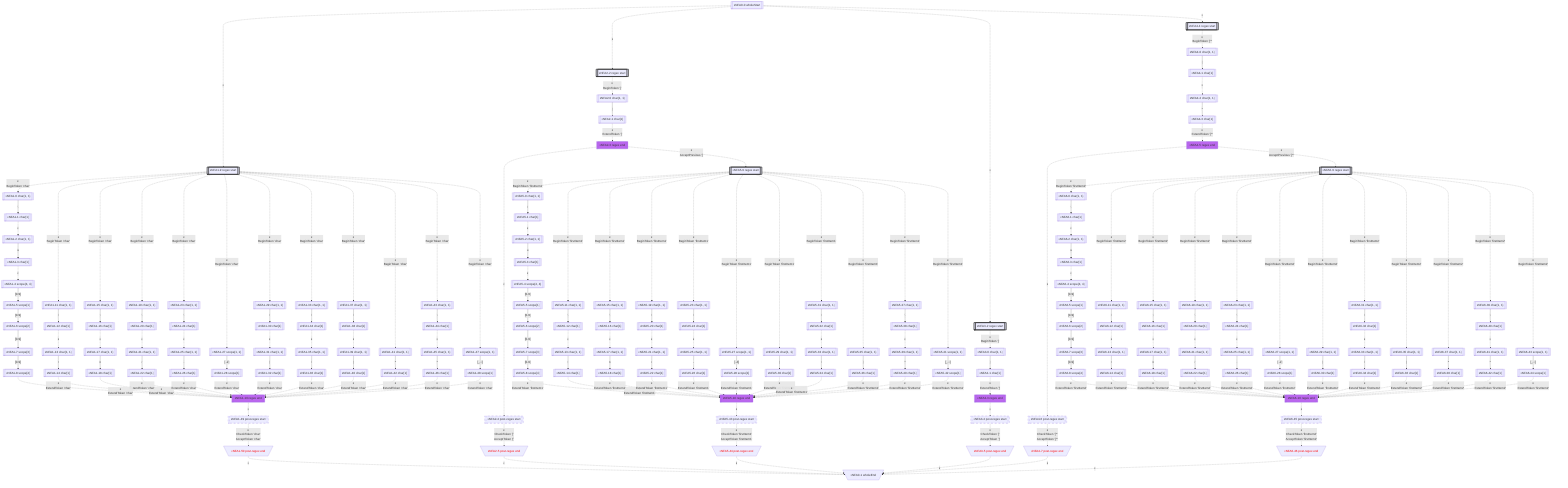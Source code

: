 flowchart
classDef c0001 color:#FF0000;
classDef c0010 stroke-dasharray: 10 10;
classDef c0011 stroke-dasharray: 10 10,color:#FF0000;
classDef c0100 fill:#BB66EE;
classDef c0101 fill:#BB66EE,color:#FF0000;
classDef c0110 fill:#BB66EE,stroke-dasharray: 10 10;
classDef c0111 fill:#BB66EE,stroke-dasharray: 10 10,color:#FF0000;
classDef c1000 stroke:#333,stroke-width:4px;
classDef c1001 stroke:#333,stroke-width:4px,color:#FF0000;
classDef c1010 stroke:#333,stroke-width:4px,stroke-dasharray: 10 10;
classDef c1011 stroke:#333,stroke-width:4px,stroke-dasharray: 10 10,color:#FF0000;
classDef c1100 stroke:#333,stroke-width:4px,fill:#BB66EE;
classDef c1101 stroke:#333,stroke-width:4px,fill:#BB66EE,color:#FF0000;
classDef c1110 stroke:#333,stroke-width:4px,fill:#BB66EE,stroke-dasharray: 10 10;
classDef c1111 stroke:#333,stroke-width:4px,fill:#BB66EE,stroke-dasharray: 10 10,color:#FF0000;
eNFA0_0_64869004[["εNFA0-0 wholeStart"]]
eNFA1_9_43887934[["εNFA1-9 regex start"]]
class eNFA1_9_43887934 c1000;
eNFA2_2_46950130[["εNFA2-2 regex start"]]
class eNFA2_2_46950130 c1000;
eNFA3_2_62876846[["εNFA3-2 regex start"]]
class eNFA3_2_62876846 c1000;
eNFA4_4_18773878[["εNFA4-4 regex start"]]
class eNFA4_4_18773878 c1000;
eNFA1_0_65261728[["εNFA1-0 char{1, 1}"]]
eNFA1_11_59447086[["εNFA1-11 char{1, 1}"]]
eNFA1_15_50484646[["εNFA1-15 char{1, 1}"]]
eNFA1_19_51708631[["εNFA1-19 char{1, 1}"]]
eNFA1_23_62724502[["εNFA1-23 char{1, 1}"]]
eNFA1_27_27649611[["εNFA1-27 scope{1, 1}"]]
eNFA1_29_47519911[["εNFA1-29 char{1, 1}"]]
eNFA1_33_25026019[["εNFA1-33 char{1, 1}"]]
eNFA1_37_23907584[["εNFA1-37 char{1, 1}"]]
eNFA1_41_13841672[["εNFA1-41 char{1, 1}"]]
eNFA1_43_57466186[["εNFA1-43 char{1, 1}"]]
eNFA1_47_47433633[["εNFA1-47 scope{1, 1}"]]
eNFA2_0_1124484[["εNFA2-0 char{1, 1}"]]
eNFA3_0_59859754[["εNFA3-0 char{1, 1}"]]
eNFA4_0_44289175[["εNFA4-0 char{1, 1}"]]
eNFA1_1_12638008[["εNFA1-1 char[1]"]]
eNFA1_12_46633210[["εNFA1-12 char[1]"]]
eNFA1_16_17045709[["εNFA1-16 char[1]"]]
eNFA1_20_19193659[["εNFA1-20 char[1]"]]
eNFA1_24_38525203[["εNFA1-24 char[1]"]]
eNFA1_28_18053840[["εNFA1-28 scope[1]"]]
eNFA1_30_11182512[["εNFA1-30 char[1]"]]
eNFA1_34_33533745[["εNFA1-34 char[1]"]]
eNFA1_38_33368257[["εNFA1-38 char[1]"]]
eNFA1_42_24249517[["εNFA1-42 char[1]"]]
eNFA1_44_31878864[["εNFA1-44 char[1]"]]
eNFA1_48_28266833[["εNFA1-48 scope[1]"]]
eNFA2_1_10120360[["εNFA2-1 char[1]"]]
eNFA3_1_1866874[["εNFA3-1 char[1]"]]
eNFA4_1_18474328[["εNFA4-1 char[1]"]]
eNFA1_2_32051224[["εNFA1-2 char{1, 1}"]]
eNFA1_13_20025562[["εNFA1-13 char{1, 1}"]]
eNFA1_17_46012336[["εNFA1-17 char{1, 1}"]]
eNFA1_21_11457841[["εNFA1-21 char{1, 1}"]]
eNFA1_25_36011712[["εNFA1-25 char{1, 1}"]]
eNFA1_10_16919063[["εNFA1-10 regex end"]]
class eNFA1_10_16919063 c0100;
eNFA1_31_55669957[["εNFA1-31 char{1, 1}"]]
eNFA1_35_31267569[["εNFA1-35 char{1, 1}"]]
eNFA1_39_12972669[["εNFA1-39 char{1, 1}"]]
eNFA1_45_19646075[["εNFA1-45 char{1, 1}"]]
eNFA2_3_23974383[["εNFA2-3 regex end"]]
class eNFA2_3_23974383 c0100;
eNFA3_3_16801866[["εNFA3-3 regex end"]]
class eNFA3_3_16801866 c0100;
eNFA4_2_47828241[["εNFA4-2 char{1, 1}"]]
eNFA1_3_27800986[["εNFA1-3 char[1]"]]
eNFA1_14_53074907[["εNFA1-14 char[1]"]]
eNFA1_18_7912119[["εNFA1-18 char[1]"]]
eNFA1_22_4100215[["εNFA1-22 char[1]"]]
eNFA1_26_36901939[["εNFA1-26 char[1]"]]
eNFA1_49_47197103[["εNFA1-49 post-regex start"]]
class eNFA1_49_47197103 c0010;
eNFA1_32_63681995[["εNFA1-32 char[1]"]]
eNFA1_36_36267050[["εNFA1-36 char[1]"]]
eNFA1_40_57968000[["εNFA1-40 char[1]"]]
eNFA1_46_51949958[["εNFA1-46 char[1]"]]
eNFA2_4_14442856[["εNFA2-4 post-regex start"]]
class eNFA2_4_14442856 c0010;
eNFA5_9_67011287[["εNFA5-9 regex start"]]
class eNFA5_9_67011287 c1000;
eNFA3_4_16999067[["εNFA3-4 post-regex start"]]
class eNFA3_4_16999067 c0010;
eNFA4_3_63058263[["εNFA4-3 char[1]"]]
eNFA1_4_377729[["εNFA1-4 scope{4, 4}"]]
eNFA1_50_22120748[\"εNFA1-50 post-regex end"/]
class eNFA1_50_22120748 c0001;
eNFA2_5_19897990[\"εNFA2-5 post-regex end"/]
class eNFA2_5_19897990 c0001;
eNFA5_0_59205190[["εNFA5-0 char{1, 1}"]]
eNFA5_11_66230678[["εNFA5-11 char{1, 1}"]]
eNFA5_15_63084665[["εNFA5-15 char{1, 1}"]]
eNFA5_19_30891081[["εNFA5-19 char{1, 1}"]]
eNFA5_23_9584278[["εNFA5-23 char{1, 1}"]]
eNFA5_27_19149641[["εNFA5-27 scope{1, 1}"]]
eNFA5_29_38129043[["εNFA5-29 char{1, 1}"]]
eNFA5_31_7617069[["εNFA5-31 char{1, 1}"]]
eNFA5_35_1444760[["εNFA5-35 char{1, 1}"]]
eNFA5_37_13002846[["εNFA5-37 char{1, 1}"]]
eNFA5_41_49916750[["εNFA5-41 scope{1, 1}"]]
eNFA3_5_29020705[\"εNFA3-5 post-regex end"/]
class eNFA3_5_29020705 c0001;
eNFA4_5_30653461[["εNFA4-5 regex end"]]
class eNFA4_5_30653461 c0100;
eNFA1_5_54599876[["εNFA1-5 scope[1]"]]
eNFA0_1_44864185[\"εNFA0-1 wholeEnd"/]
eNFA5_1_2670519[["εNFA5-1 char[1]"]]
eNFA5_12_24034673[["εNFA5-12 char[1]"]]
eNFA5_16_14985473[["εNFA5-16 char[1]"]]
eNFA5_20_651535[["εNFA5-20 char[1]"]]
eNFA5_24_5863820[["εNFA5-24 char[1]"]]
eNFA5_28_16306884[["εNFA5-28 scope[1]"]]
eNFA5_30_46597571[["εNFA5-30 char[1]"]]
eNFA5_32_52774385[["εNFA5-32 char[1]"]]
eNFA5_36_12544235[["εNFA5-36 char[1]"]]
eNFA5_38_5207424[["εNFA5-38 char[1]"]]
eNFA5_42_45789259[["εNFA5-42 scope[1]"]]
eNFA4_6_7445698[["εNFA4-6 post-regex start"]]
class eNFA4_6_7445698 c0010;
eNFA6_9_39341669[["εNFA6-9 regex start"]]
class eNFA6_9_39341669 c1000;
eNFA1_6_367811[["εNFA1-6 scope[2]"]]
eNFA5_2_3310301[["εNFA5-2 char{1, 1}"]]
eNFA5_13_29792711[["εNFA5-13 char{1, 1}"]]
eNFA5_17_66807810[["εNFA5-17 char{1, 1}"]]
eNFA5_21_64399384[["εNFA5-21 char{1, 1}"]]
eNFA5_25_42723544[["εNFA5-25 char{1, 1}"]]
eNFA5_10_16724956[["εNFA5-10 regex end"]]
class eNFA5_10_16724956 c0100;
eNFA5_33_62559925[["εNFA5-33 char{1, 1}"]]
eNFA5_39_34189197[["εNFA5-39 char{1, 1}"]]
eNFA4_7_34747181[\"εNFA4-7 post-regex end"/]
class eNFA4_7_34747181 c0001;
eNFA6_0_32558606[["εNFA6-0 char{1, 1}"]]
eNFA6_11_18530703[["εNFA6-11 char{1, 1}"]]
eNFA6_15_24592002[["εNFA6-15 char{1, 1}"]]
eNFA6_19_20001428[["εNFA6-19 char{1, 1}"]]
eNFA6_23_45795125[["εNFA6-23 char{1, 1}"]]
eNFA6_27_9502942[["εNFA6-27 scope{1, 1}"]]
eNFA6_29_18417616[["εNFA6-29 char{1, 1}"]]
eNFA6_31_31540820[["εNFA6-31 char{1, 1}"]]
eNFA6_35_15431932[["εNFA6-35 char{1, 1}"]]
eNFA6_37_4669664[["εNFA6-37 char{1, 1}"]]
eNFA6_39_42026976[["εNFA6-39 char{1, 1}"]]
eNFA6_43_42698471[["εNFA6-43 scope{1, 1}"]]
eNFA1_7_34588159[["εNFA1-7 scope[3]"]]
eNFA5_3_42857976[["εNFA5-3 char[1]"]]
eNFA5_14_9450147[["εNFA5-14 char[1]"]]
eNFA5_18_17942461[["εNFA5-18 char[1]"]]
eNFA5_22_27264427[["εNFA5-22 char[1]"]]
eNFA5_26_44053252[["εNFA5-26 char[1]"]]
eNFA5_43_26740917[["εNFA5-43 post-regex start"]]
class eNFA5_43_26740917 c0010;
eNFA5_34_60934955[["εNFA5-34 char[1]"]]
eNFA5_40_11543688[["εNFA5-40 char[1]"]]
eNFA6_1_48944014[["εNFA6-1 char[1]"]]
eNFA6_12_37842950[["εNFA6-12 char[1]"]]
eNFA6_16_5042234[["εNFA6-16 char[1]"]]
eNFA6_20_45380106[["εNFA6-20 char[1]"]]
eNFA6_24_5767777[["εNFA6-24 char[1]"]]
eNFA6_28_55781875[["εNFA6-28 scope[1]"]]
eNFA6_30_48741925[["εNFA6-30 char[1]"]]
eNFA6_32_51909999[["εNFA6-32 char[1]"]]
eNFA6_36_32274828[["εNFA6-36 char[1]"]]
eNFA6_38_22038001[["εNFA6-38 char[1]"]]
eNFA6_40_64536813[["εNFA6-40 char[1]"]]
eNFA6_44_64124281[["εNFA6-44 scope[1]"]]
eNFA1_8_64896446[["εNFA1-8 scope[4]"]]
eNFA5_4_43960413[["εNFA5-4 scope{4, 4}"]]
eNFA5_44_62623536[\"εNFA5-44 post-regex end"/]
class eNFA5_44_62623536 c0001;
eNFA6_2_28611243[["εNFA6-2 char{1, 1}"]]
eNFA6_13_56174599[["εNFA6-13 char{1, 1}"]]
eNFA6_17_35809350[["εNFA6-17 char{1, 1}"]]
eNFA6_21_53848695[["εNFA6-21 char{1, 1}"]]
eNFA6_25_14876213[["εNFA6-25 char{1, 1}"]]
eNFA6_10_36024147[["εNFA6-10 regex end"]]
class eNFA6_10_36024147 c0100;
eNFA6_33_26547505[["εNFA6-33 char{1, 1}"]]
eNFA6_41_25778428[["εNFA6-41 char{1, 1}"]]
eNFA5_5_1992332[["εNFA5-5 scope[1]"]]
eNFA6_3_27161214[["εNFA6-3 char[1]"]]
eNFA6_14_40247623[["εNFA6-14 char[1]"]]
eNFA6_18_26684291[["εNFA6-18 char[1]"]]
eNFA6_22_38832030[["εNFA6-22 char[1]"]]
eNFA6_26_13943953[["εNFA6-26 char[1]"]]
eNFA6_45_17859766[["εNFA6-45 post-regex start"]]
class eNFA6_45_17859766 c0010;
eNFA6_34_58386717[["εNFA6-34 char[1]"]]
eNFA6_42_55718412[["εNFA6-42 char[1]"]]
eNFA5_6_43124341[["εNFA5-6 scope[2]"]]
eNFA6_4_52574749[["εNFA6-4 scope{4, 4}"]]
eNFA6_46_16897499[\"εNFA6-46 post-regex end"/]
class eNFA6_46_16897499 c0001;
eNFA5_7_40892727[["εNFA5-7 scope[3]"]]
eNFA6_5_32490229[["εNFA6-5 scope[1]"]]
eNFA5_8_36784332[["εNFA5-8 scope[4]"]]
eNFA6_6_14462858[["εNFA6-6 scope[2]"]]
eNFA6_7_30640827[["εNFA6-7 scope[3]"]]
eNFA6_8_31703661[["εNFA6-8 scope[4]"]]
eNFA0_0_64869004 -.->|"ε"|eNFA1_9_43887934
eNFA0_0_64869004 -.->|"ε"|eNFA2_2_46950130
eNFA0_0_64869004 -.->|"ε"|eNFA3_2_62876846
eNFA0_0_64869004 -.->|"ε"|eNFA4_4_18773878
eNFA1_9_43887934 -.->|"ε
BeginToken 'char'"|eNFA1_0_65261728
eNFA1_9_43887934 -.->|"ε
BeginToken 'char'"|eNFA1_11_59447086
eNFA1_9_43887934 -.->|"ε
BeginToken 'char'"|eNFA1_15_50484646
eNFA1_9_43887934 -.->|"ε
BeginToken 'char'"|eNFA1_19_51708631
eNFA1_9_43887934 -.->|"ε
BeginToken 'char'"|eNFA1_23_62724502
eNFA1_9_43887934 -.->|"ε
BeginToken 'char'"|eNFA1_27_27649611
eNFA1_9_43887934 -.->|"ε
BeginToken 'char'"|eNFA1_29_47519911
eNFA1_9_43887934 -.->|"ε
BeginToken 'char'"|eNFA1_33_25026019
eNFA1_9_43887934 -.->|"ε
BeginToken 'char'"|eNFA1_37_23907584
eNFA1_9_43887934 -.->|"ε
BeginToken 'char'"|eNFA1_41_13841672
eNFA1_9_43887934 -.->|"ε
BeginToken 'char'"|eNFA1_43_57466186
eNFA1_9_43887934 -.->|"ε
BeginToken 'char'"|eNFA1_47_47433633
eNFA2_2_46950130 -.->|"ε
BeginToken '['"|eNFA2_0_1124484
eNFA3_2_62876846 -.->|"ε
BeginToken ']'"|eNFA3_0_59859754
eNFA4_4_18773878 -.->|"ε
BeginToken '[^'"|eNFA4_0_44289175
eNFA1_0_65261728 -->|"#92;"|eNFA1_1_12638008
eNFA1_11_59447086 -->|"#92;"|eNFA1_12_46633210
eNFA1_15_50484646 -->|"#92;"|eNFA1_16_17045709
eNFA1_19_51708631 -->|"#92;"|eNFA1_20_19193659
eNFA1_23_62724502 -->|"#92;"|eNFA1_24_38525203
eNFA1_27_27649611 -->|"[#32;-Z]"|eNFA1_28_18053840
eNFA1_29_47519911 -->|"#92;"|eNFA1_30_11182512
eNFA1_33_25026019 -->|"#92;"|eNFA1_34_33533745
eNFA1_37_23907584 -->|"#92;"|eNFA1_38_33368257
eNFA1_41_13841672 -->|"^"|eNFA1_42_24249517
eNFA1_43_57466186 -->|"#92;"|eNFA1_44_31878864
eNFA1_47_47433633 -->|"[_-~]"|eNFA1_48_28266833
eNFA2_0_1124484 -->|"["|eNFA2_1_10120360
eNFA3_0_59859754 -->|"]"|eNFA3_1_1866874
eNFA4_0_44289175 -->|"["|eNFA4_1_18474328
eNFA1_1_12638008 -.->|"ε"|eNFA1_2_32051224
eNFA1_12_46633210 -.->|"ε"|eNFA1_13_20025562
eNFA1_16_17045709 -.->|"ε"|eNFA1_17_46012336
eNFA1_20_19193659 -.->|"ε"|eNFA1_21_11457841
eNFA1_24_38525203 -.->|"ε"|eNFA1_25_36011712
eNFA1_28_18053840 -.->|"ε
ExtendToken 'char'"|eNFA1_10_16919063
eNFA1_30_11182512 -.->|"ε"|eNFA1_31_55669957
eNFA1_34_33533745 -.->|"ε"|eNFA1_35_31267569
eNFA1_38_33368257 -.->|"ε"|eNFA1_39_12972669
eNFA1_42_24249517 -.->|"ε
ExtendToken 'char'"|eNFA1_10_16919063
eNFA1_44_31878864 -.->|"ε"|eNFA1_45_19646075
eNFA1_48_28266833 -.->|"ε
ExtendToken 'char'"|eNFA1_10_16919063
eNFA2_1_10120360 -.->|"ε
ExtendToken '['"|eNFA2_3_23974383
eNFA3_1_1866874 -.->|"ε
ExtendToken ']'"|eNFA3_3_16801866
eNFA4_1_18474328 -.->|"ε"|eNFA4_2_47828241
eNFA1_2_32051224 -->|"u"|eNFA1_3_27800986
eNFA1_13_20025562 -->|"t"|eNFA1_14_53074907
eNFA1_17_46012336 -->|"n"|eNFA1_18_7912119
eNFA1_21_11457841 -->|"r"|eNFA1_22_4100215
eNFA1_25_36011712 -->|"-"|eNFA1_26_36901939
eNFA1_10_16919063 -.->|"ε"|eNFA1_49_47197103
eNFA1_31_55669957 -->|"["|eNFA1_32_63681995
eNFA1_35_31267569 -->|"#92;"|eNFA1_36_36267050
eNFA1_39_12972669 -->|"]"|eNFA1_40_57968000
eNFA1_45_19646075 -->|"^"|eNFA1_46_51949958
eNFA2_3_23974383 -.->|"ε"|eNFA2_4_14442856
eNFA2_3_23974383 -.->|"ε
AcceptPrevious '['"|eNFA5_9_67011287
eNFA3_3_16801866 -.->|"ε"|eNFA3_4_16999067
eNFA4_2_47828241 -->|"^"|eNFA4_3_63058263
eNFA1_3_27800986 -.->|"ε"|eNFA1_4_377729
eNFA1_14_53074907 -.->|"ε
ExtendToken 'char'"|eNFA1_10_16919063
eNFA1_18_7912119 -.->|"ε
ExtendToken 'char'"|eNFA1_10_16919063
eNFA1_22_4100215 -.->|"ε
ExtendToken 'char'"|eNFA1_10_16919063
eNFA1_26_36901939 -.->|"ε
ExtendToken 'char'"|eNFA1_10_16919063
eNFA1_49_47197103 -.->|"ε
CheckToken 'char'
AcceptToken 'char'"|eNFA1_50_22120748
eNFA1_32_63681995 -.->|"ε
ExtendToken 'char'"|eNFA1_10_16919063
eNFA1_36_36267050 -.->|"ε
ExtendToken 'char'"|eNFA1_10_16919063
eNFA1_40_57968000 -.->|"ε
ExtendToken 'char'"|eNFA1_10_16919063
eNFA1_46_51949958 -.->|"ε
ExtendToken 'char'"|eNFA1_10_16919063
eNFA2_4_14442856 -.->|"ε
CheckToken '['
AcceptToken '['"|eNFA2_5_19897990
eNFA5_9_67011287 -.->|"ε
BeginToken 'firstItem1'"|eNFA5_0_59205190
eNFA5_9_67011287 -.->|"ε
BeginToken 'firstItem1'"|eNFA5_11_66230678
eNFA5_9_67011287 -.->|"ε
BeginToken 'firstItem1'"|eNFA5_15_63084665
eNFA5_9_67011287 -.->|"ε
BeginToken 'firstItem1'"|eNFA5_19_30891081
eNFA5_9_67011287 -.->|"ε
BeginToken 'firstItem1'"|eNFA5_23_9584278
eNFA5_9_67011287 -.->|"ε
BeginToken 'firstItem1'"|eNFA5_27_19149641
eNFA5_9_67011287 -.->|"ε
BeginToken 'firstItem1'"|eNFA5_29_38129043
eNFA5_9_67011287 -.->|"ε
BeginToken 'firstItem1'"|eNFA5_31_7617069
eNFA5_9_67011287 -.->|"ε
BeginToken 'firstItem1'"|eNFA5_35_1444760
eNFA5_9_67011287 -.->|"ε
BeginToken 'firstItem1'"|eNFA5_37_13002846
eNFA5_9_67011287 -.->|"ε
BeginToken 'firstItem1'"|eNFA5_41_49916750
eNFA3_4_16999067 -.->|"ε
CheckToken ']'
AcceptToken ']'"|eNFA3_5_29020705
eNFA4_3_63058263 -.->|"ε
ExtendToken '[^'"|eNFA4_5_30653461
eNFA1_4_377729 -->|"[0-9]"|eNFA1_5_54599876
eNFA1_50_22120748 -.->|"ε"|eNFA0_1_44864185
eNFA2_5_19897990 -.->|"ε"|eNFA0_1_44864185
eNFA5_0_59205190 -->|"#92;"|eNFA5_1_2670519
eNFA5_11_66230678 -->|"#92;"|eNFA5_12_24034673
eNFA5_15_63084665 -->|"#92;"|eNFA5_16_14985473
eNFA5_19_30891081 -->|"#92;"|eNFA5_20_651535
eNFA5_23_9584278 -->|"#92;"|eNFA5_24_5863820
eNFA5_27_19149641 -->|"[#32;-Z]"|eNFA5_28_16306884
eNFA5_29_38129043 -->|"["|eNFA5_30_46597571
eNFA5_31_7617069 -->|"#92;"|eNFA5_32_52774385
eNFA5_35_1444760 -->|"]"|eNFA5_36_12544235
eNFA5_37_13002846 -->|"#92;"|eNFA5_38_5207424
eNFA5_41_49916750 -->|"[_-~]"|eNFA5_42_45789259
eNFA3_5_29020705 -.->|"ε"|eNFA0_1_44864185
eNFA4_5_30653461 -.->|"ε"|eNFA4_6_7445698
eNFA4_5_30653461 -.->|"ε
AcceptPrevious '[^'"|eNFA6_9_39341669
eNFA1_5_54599876 -->|"[0-9]"|eNFA1_6_367811
eNFA5_1_2670519 -.->|"ε"|eNFA5_2_3310301
eNFA5_12_24034673 -.->|"ε"|eNFA5_13_29792711
eNFA5_16_14985473 -.->|"ε"|eNFA5_17_66807810
eNFA5_20_651535 -.->|"ε"|eNFA5_21_64399384
eNFA5_24_5863820 -.->|"ε"|eNFA5_25_42723544
eNFA5_28_16306884 -.->|"ε
ExtendToken 'firstItem1'"|eNFA5_10_16724956
eNFA5_30_46597571 -.->|"ε
ExtendToken 'firstItem1'"|eNFA5_10_16724956
eNFA5_32_52774385 -.->|"ε"|eNFA5_33_62559925
eNFA5_36_12544235 -.->|"ε
ExtendToken 'firstItem1'"|eNFA5_10_16724956
eNFA5_38_5207424 -.->|"ε"|eNFA5_39_34189197
eNFA5_42_45789259 -.->|"ε
ExtendToken 'firstItem1'"|eNFA5_10_16724956
eNFA4_6_7445698 -.->|"ε
CheckToken '[^'
AcceptToken '[^'"|eNFA4_7_34747181
eNFA6_9_39341669 -.->|"ε
BeginToken 'firstItem2'"|eNFA6_0_32558606
eNFA6_9_39341669 -.->|"ε
BeginToken 'firstItem2'"|eNFA6_11_18530703
eNFA6_9_39341669 -.->|"ε
BeginToken 'firstItem2'"|eNFA6_15_24592002
eNFA6_9_39341669 -.->|"ε
BeginToken 'firstItem2'"|eNFA6_19_20001428
eNFA6_9_39341669 -.->|"ε
BeginToken 'firstItem2'"|eNFA6_23_45795125
eNFA6_9_39341669 -.->|"ε
BeginToken 'firstItem2'"|eNFA6_27_9502942
eNFA6_9_39341669 -.->|"ε
BeginToken 'firstItem2'"|eNFA6_29_18417616
eNFA6_9_39341669 -.->|"ε
BeginToken 'firstItem2'"|eNFA6_31_31540820
eNFA6_9_39341669 -.->|"ε
BeginToken 'firstItem2'"|eNFA6_35_15431932
eNFA6_9_39341669 -.->|"ε
BeginToken 'firstItem2'"|eNFA6_37_4669664
eNFA6_9_39341669 -.->|"ε
BeginToken 'firstItem2'"|eNFA6_39_42026976
eNFA6_9_39341669 -.->|"ε
BeginToken 'firstItem2'"|eNFA6_43_42698471
eNFA1_6_367811 -->|"[0-9]"|eNFA1_7_34588159
eNFA5_2_3310301 -->|"u"|eNFA5_3_42857976
eNFA5_13_29792711 -->|"t"|eNFA5_14_9450147
eNFA5_17_66807810 -->|"n"|eNFA5_18_17942461
eNFA5_21_64399384 -->|"r"|eNFA5_22_27264427
eNFA5_25_42723544 -->|"-"|eNFA5_26_44053252
eNFA5_10_16724956 -.->|"ε"|eNFA5_43_26740917
eNFA5_33_62559925 -->|"#92;"|eNFA5_34_60934955
eNFA5_39_34189197 -->|"^"|eNFA5_40_11543688
eNFA4_7_34747181 -.->|"ε"|eNFA0_1_44864185
eNFA6_0_32558606 -->|"#92;"|eNFA6_1_48944014
eNFA6_11_18530703 -->|"#92;"|eNFA6_12_37842950
eNFA6_15_24592002 -->|"#92;"|eNFA6_16_5042234
eNFA6_19_20001428 -->|"#92;"|eNFA6_20_45380106
eNFA6_23_45795125 -->|"#92;"|eNFA6_24_5767777
eNFA6_27_9502942 -->|"[#32;-Z]"|eNFA6_28_55781875
eNFA6_29_18417616 -->|"["|eNFA6_30_48741925
eNFA6_31_31540820 -->|"#92;"|eNFA6_32_51909999
eNFA6_35_15431932 -->|"]"|eNFA6_36_32274828
eNFA6_37_4669664 -->|"^"|eNFA6_38_22038001
eNFA6_39_42026976 -->|"#92;"|eNFA6_40_64536813
eNFA6_43_42698471 -->|"[_-~]"|eNFA6_44_64124281
eNFA1_7_34588159 -->|"[0-9]"|eNFA1_8_64896446
eNFA5_3_42857976 -.->|"ε"|eNFA5_4_43960413
eNFA5_14_9450147 -.->|"ε
ExtendToken 'firstItem1'"|eNFA5_10_16724956
eNFA5_18_17942461 -.->|"ε
ExtendToken 'firstItem1'"|eNFA5_10_16724956
eNFA5_22_27264427 -.->|"ε
ExtendToken 'firstItem1'"|eNFA5_10_16724956
eNFA5_26_44053252 -.->|"ε
ExtendToken 'firstItem1'"|eNFA5_10_16724956
eNFA5_43_26740917 -.->|"ε
CheckToken 'firstItem1'
AcceptToken 'firstItem1'"|eNFA5_44_62623536
eNFA5_34_60934955 -.->|"ε
ExtendToken 'firstItem1'"|eNFA5_10_16724956
eNFA5_40_11543688 -.->|"ε
ExtendToken 'firstItem1'"|eNFA5_10_16724956
eNFA6_1_48944014 -.->|"ε"|eNFA6_2_28611243
eNFA6_12_37842950 -.->|"ε"|eNFA6_13_56174599
eNFA6_16_5042234 -.->|"ε"|eNFA6_17_35809350
eNFA6_20_45380106 -.->|"ε"|eNFA6_21_53848695
eNFA6_24_5767777 -.->|"ε"|eNFA6_25_14876213
eNFA6_28_55781875 -.->|"ε
ExtendToken 'firstItem2'"|eNFA6_10_36024147
eNFA6_30_48741925 -.->|"ε
ExtendToken 'firstItem2'"|eNFA6_10_36024147
eNFA6_32_51909999 -.->|"ε"|eNFA6_33_26547505
eNFA6_36_32274828 -.->|"ε
ExtendToken 'firstItem2'"|eNFA6_10_36024147
eNFA6_38_22038001 -.->|"ε
ExtendToken 'firstItem2'"|eNFA6_10_36024147
eNFA6_40_64536813 -.->|"ε"|eNFA6_41_25778428
eNFA6_44_64124281 -.->|"ε
ExtendToken 'firstItem2'"|eNFA6_10_36024147
eNFA1_8_64896446 -.->|"ε
ExtendToken 'char'"|eNFA1_10_16919063
eNFA5_4_43960413 -->|"[0-9]"|eNFA5_5_1992332
eNFA5_44_62623536 -.->|"ε"|eNFA0_1_44864185
eNFA6_2_28611243 -->|"u"|eNFA6_3_27161214
eNFA6_13_56174599 -->|"t"|eNFA6_14_40247623
eNFA6_17_35809350 -->|"n"|eNFA6_18_26684291
eNFA6_21_53848695 -->|"r"|eNFA6_22_38832030
eNFA6_25_14876213 -->|"-"|eNFA6_26_13943953
eNFA6_10_36024147 -.->|"ε"|eNFA6_45_17859766
eNFA6_33_26547505 -->|"#92;"|eNFA6_34_58386717
eNFA6_41_25778428 -->|"^"|eNFA6_42_55718412
eNFA5_5_1992332 -->|"[0-9]"|eNFA5_6_43124341
eNFA6_3_27161214 -.->|"ε"|eNFA6_4_52574749
eNFA6_14_40247623 -.->|"ε
ExtendToken 'firstItem2'"|eNFA6_10_36024147
eNFA6_18_26684291 -.->|"ε
ExtendToken 'firstItem2'"|eNFA6_10_36024147
eNFA6_22_38832030 -.->|"ε
ExtendToken 'firstItem2'"|eNFA6_10_36024147
eNFA6_26_13943953 -.->|"ε
ExtendToken 'firstItem2'"|eNFA6_10_36024147
eNFA6_45_17859766 -.->|"ε
CheckToken 'firstItem2'
AcceptToken 'firstItem2'"|eNFA6_46_16897499
eNFA6_34_58386717 -.->|"ε
ExtendToken 'firstItem2'"|eNFA6_10_36024147
eNFA6_42_55718412 -.->|"ε
ExtendToken 'firstItem2'"|eNFA6_10_36024147
eNFA5_6_43124341 -->|"[0-9]"|eNFA5_7_40892727
eNFA6_4_52574749 -->|"[0-9]"|eNFA6_5_32490229
eNFA6_46_16897499 -.->|"ε"|eNFA0_1_44864185
eNFA5_7_40892727 -->|"[0-9]"|eNFA5_8_36784332
eNFA6_5_32490229 -->|"[0-9]"|eNFA6_6_14462858
eNFA5_8_36784332 -.->|"ε
ExtendToken 'firstItem1'"|eNFA5_10_16724956
eNFA6_6_14462858 -->|"[0-9]"|eNFA6_7_30640827
eNFA6_7_30640827 -->|"[0-9]"|eNFA6_8_31703661
eNFA6_8_31703661 -.->|"ε
ExtendToken 'firstItem2'"|eNFA6_10_36024147